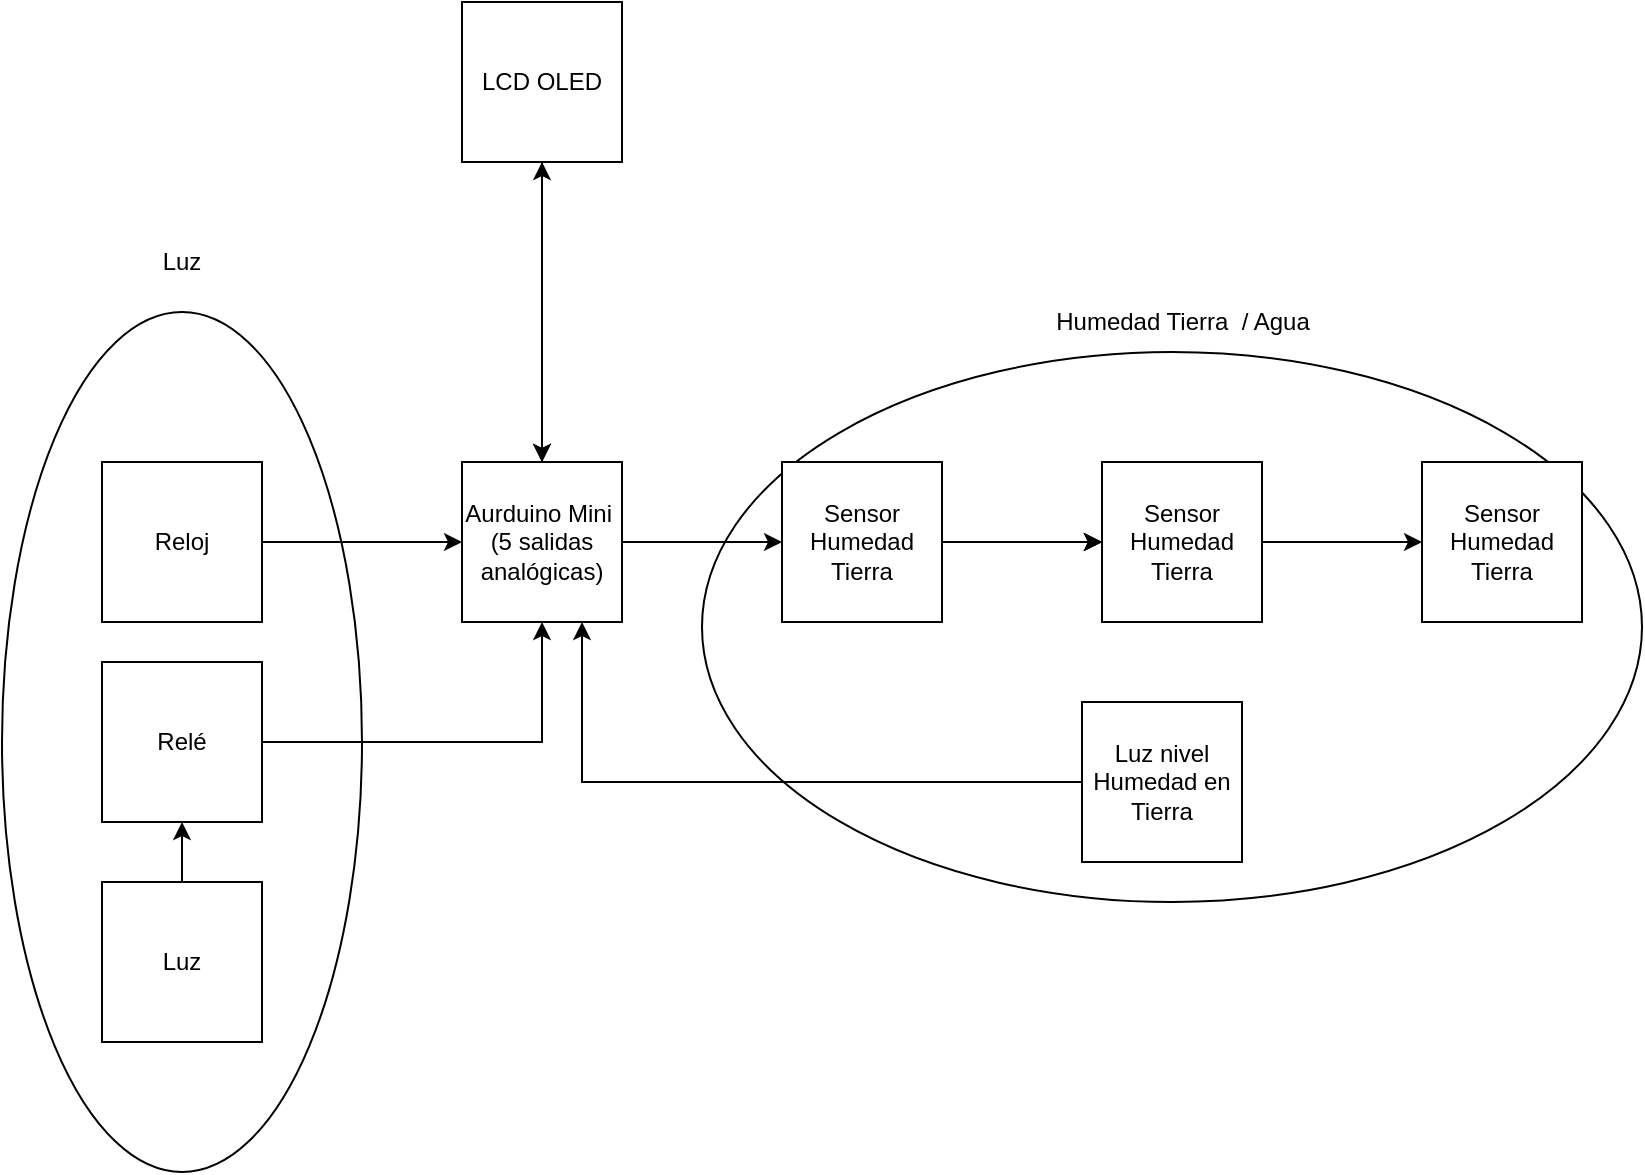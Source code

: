 <mxfile version="13.4.2" type="device"><diagram id="6hTPAzj5t4JmxRo9YvEZ" name="Page-1"><mxGraphModel dx="1240" dy="1858" grid="1" gridSize="10" guides="1" tooltips="1" connect="1" arrows="1" fold="1" page="1" pageScale="1" pageWidth="827" pageHeight="1169" math="0" shadow="0"><root><mxCell id="0"/><mxCell id="1" parent="0"/><mxCell id="qvFvc_wpKuEt4SnBB5Nn-28" value="" style="ellipse;whiteSpace=wrap;html=1;" vertex="1" parent="1"><mxGeometry x="510" y="145" width="470" height="275" as="geometry"/></mxCell><mxCell id="qvFvc_wpKuEt4SnBB5Nn-26" value="" style="ellipse;whiteSpace=wrap;html=1;" vertex="1" parent="1"><mxGeometry x="160" y="125" width="180" height="430" as="geometry"/></mxCell><mxCell id="qvFvc_wpKuEt4SnBB5Nn-13" value="" style="edgeStyle=orthogonalEdgeStyle;rounded=0;orthogonalLoop=1;jettySize=auto;html=1;" edge="1" parent="1" source="qvFvc_wpKuEt4SnBB5Nn-1" target="qvFvc_wpKuEt4SnBB5Nn-9"><mxGeometry relative="1" as="geometry"/></mxCell><mxCell id="qvFvc_wpKuEt4SnBB5Nn-15" value="" style="edgeStyle=orthogonalEdgeStyle;rounded=0;orthogonalLoop=1;jettySize=auto;html=1;" edge="1" parent="1" source="qvFvc_wpKuEt4SnBB5Nn-1" target="qvFvc_wpKuEt4SnBB5Nn-14"><mxGeometry relative="1" as="geometry"/></mxCell><mxCell id="qvFvc_wpKuEt4SnBB5Nn-1" value="Aurduino Mini&amp;nbsp;&lt;br&gt;(5 salidas analógicas)" style="whiteSpace=wrap;html=1;aspect=fixed;" vertex="1" parent="1"><mxGeometry x="390" y="200" width="80" height="80" as="geometry"/></mxCell><mxCell id="qvFvc_wpKuEt4SnBB5Nn-6" value="" style="edgeStyle=orthogonalEdgeStyle;rounded=0;orthogonalLoop=1;jettySize=auto;html=1;entryX=0;entryY=0.5;entryDx=0;entryDy=0;" edge="1" parent="1" source="qvFvc_wpKuEt4SnBB5Nn-2" target="qvFvc_wpKuEt4SnBB5Nn-1"><mxGeometry relative="1" as="geometry"><mxPoint x="370" y="240" as="targetPoint"/></mxGeometry></mxCell><mxCell id="qvFvc_wpKuEt4SnBB5Nn-2" value="Reloj" style="whiteSpace=wrap;html=1;aspect=fixed;" vertex="1" parent="1"><mxGeometry x="210" y="200" width="80" height="80" as="geometry"/></mxCell><mxCell id="qvFvc_wpKuEt4SnBB5Nn-8" value="" style="edgeStyle=orthogonalEdgeStyle;rounded=0;orthogonalLoop=1;jettySize=auto;html=1;" edge="1" parent="1" source="qvFvc_wpKuEt4SnBB5Nn-7" target="qvFvc_wpKuEt4SnBB5Nn-1"><mxGeometry relative="1" as="geometry"/></mxCell><mxCell id="qvFvc_wpKuEt4SnBB5Nn-7" value="Relé" style="whiteSpace=wrap;html=1;aspect=fixed;" vertex="1" parent="1"><mxGeometry x="210" y="300" width="80" height="80" as="geometry"/></mxCell><mxCell id="qvFvc_wpKuEt4SnBB5Nn-10" value="" style="edgeStyle=orthogonalEdgeStyle;rounded=0;orthogonalLoop=1;jettySize=auto;html=1;" edge="1" parent="1" source="qvFvc_wpKuEt4SnBB5Nn-9" target="qvFvc_wpKuEt4SnBB5Nn-1"><mxGeometry relative="1" as="geometry"/></mxCell><mxCell id="qvFvc_wpKuEt4SnBB5Nn-12" value="" style="edgeStyle=orthogonalEdgeStyle;rounded=0;orthogonalLoop=1;jettySize=auto;html=1;" edge="1" parent="1" source="qvFvc_wpKuEt4SnBB5Nn-9" target="qvFvc_wpKuEt4SnBB5Nn-1"><mxGeometry relative="1" as="geometry"/></mxCell><mxCell id="qvFvc_wpKuEt4SnBB5Nn-9" value="LCD OLED" style="whiteSpace=wrap;html=1;aspect=fixed;" vertex="1" parent="1"><mxGeometry x="390" y="-30" width="80" height="80" as="geometry"/></mxCell><mxCell id="qvFvc_wpKuEt4SnBB5Nn-17" value="" style="edgeStyle=orthogonalEdgeStyle;rounded=0;orthogonalLoop=1;jettySize=auto;html=1;" edge="1" parent="1" source="qvFvc_wpKuEt4SnBB5Nn-14" target="qvFvc_wpKuEt4SnBB5Nn-16"><mxGeometry relative="1" as="geometry"/></mxCell><mxCell id="qvFvc_wpKuEt4SnBB5Nn-18" value="" style="edgeStyle=orthogonalEdgeStyle;rounded=0;orthogonalLoop=1;jettySize=auto;html=1;" edge="1" parent="1" source="qvFvc_wpKuEt4SnBB5Nn-14" target="qvFvc_wpKuEt4SnBB5Nn-16"><mxGeometry relative="1" as="geometry"/></mxCell><mxCell id="qvFvc_wpKuEt4SnBB5Nn-19" value="" style="edgeStyle=orthogonalEdgeStyle;rounded=0;orthogonalLoop=1;jettySize=auto;html=1;" edge="1" parent="1" source="qvFvc_wpKuEt4SnBB5Nn-14" target="qvFvc_wpKuEt4SnBB5Nn-16"><mxGeometry relative="1" as="geometry"/></mxCell><mxCell id="qvFvc_wpKuEt4SnBB5Nn-14" value="Sensor Humedad Tierra" style="whiteSpace=wrap;html=1;aspect=fixed;" vertex="1" parent="1"><mxGeometry x="550" y="200" width="80" height="80" as="geometry"/></mxCell><mxCell id="qvFvc_wpKuEt4SnBB5Nn-21" value="" style="edgeStyle=orthogonalEdgeStyle;rounded=0;orthogonalLoop=1;jettySize=auto;html=1;" edge="1" parent="1" source="qvFvc_wpKuEt4SnBB5Nn-16" target="qvFvc_wpKuEt4SnBB5Nn-20"><mxGeometry relative="1" as="geometry"/></mxCell><mxCell id="qvFvc_wpKuEt4SnBB5Nn-16" value="Sensor Humedad Tierra" style="whiteSpace=wrap;html=1;aspect=fixed;" vertex="1" parent="1"><mxGeometry x="710" y="200" width="80" height="80" as="geometry"/></mxCell><mxCell id="qvFvc_wpKuEt4SnBB5Nn-20" value="Sensor Humedad Tierra" style="whiteSpace=wrap;html=1;aspect=fixed;" vertex="1" parent="1"><mxGeometry x="870" y="200" width="80" height="80" as="geometry"/></mxCell><mxCell id="qvFvc_wpKuEt4SnBB5Nn-25" value="" style="edgeStyle=orthogonalEdgeStyle;rounded=0;orthogonalLoop=1;jettySize=auto;html=1;" edge="1" parent="1" source="qvFvc_wpKuEt4SnBB5Nn-22" target="qvFvc_wpKuEt4SnBB5Nn-7"><mxGeometry relative="1" as="geometry"/></mxCell><mxCell id="qvFvc_wpKuEt4SnBB5Nn-22" value="Luz" style="whiteSpace=wrap;html=1;aspect=fixed;" vertex="1" parent="1"><mxGeometry x="210" y="410" width="80" height="80" as="geometry"/></mxCell><mxCell id="qvFvc_wpKuEt4SnBB5Nn-27" value="Luz" style="text;html=1;strokeColor=none;fillColor=none;align=center;verticalAlign=middle;whiteSpace=wrap;rounded=0;" vertex="1" parent="1"><mxGeometry x="230" y="90" width="40" height="20" as="geometry"/></mxCell><mxCell id="qvFvc_wpKuEt4SnBB5Nn-29" value="Humedad Tierra&amp;nbsp; / Agua" style="text;html=1;strokeColor=none;fillColor=none;align=center;verticalAlign=middle;whiteSpace=wrap;rounded=0;" vertex="1" parent="1"><mxGeometry x="672.5" y="120" width="155" height="20" as="geometry"/></mxCell><mxCell id="qvFvc_wpKuEt4SnBB5Nn-31" style="edgeStyle=orthogonalEdgeStyle;rounded=0;orthogonalLoop=1;jettySize=auto;html=1;entryX=0.75;entryY=1;entryDx=0;entryDy=0;" edge="1" parent="1" source="qvFvc_wpKuEt4SnBB5Nn-30" target="qvFvc_wpKuEt4SnBB5Nn-1"><mxGeometry relative="1" as="geometry"/></mxCell><mxCell id="qvFvc_wpKuEt4SnBB5Nn-30" value="Luz nivel Humedad en Tierra" style="whiteSpace=wrap;html=1;aspect=fixed;" vertex="1" parent="1"><mxGeometry x="700" y="320" width="80" height="80" as="geometry"/></mxCell></root></mxGraphModel></diagram></mxfile>